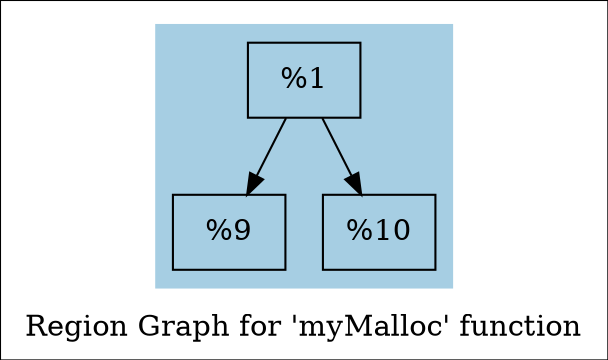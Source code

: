 digraph "Region Graph for 'myMalloc' function" {
	label="Region Graph for 'myMalloc' function";

	Node0x114e4f0 [shape=record,label="{%1}"];
	Node0x114e4f0 -> Node0x113c630;
	Node0x114e4f0 -> Node0x1388340;
	Node0x113c630 [shape=record,label="{%9}"];
	Node0x1388340 [shape=record,label="{%10}"];
	colorscheme = "paired12"
        subgraph cluster_0x139ee90 {
          label = "";
          style = filled;
          color = 1
          Node0x114e4f0;
          Node0x113c630;
          Node0x1388340;
        }
}
